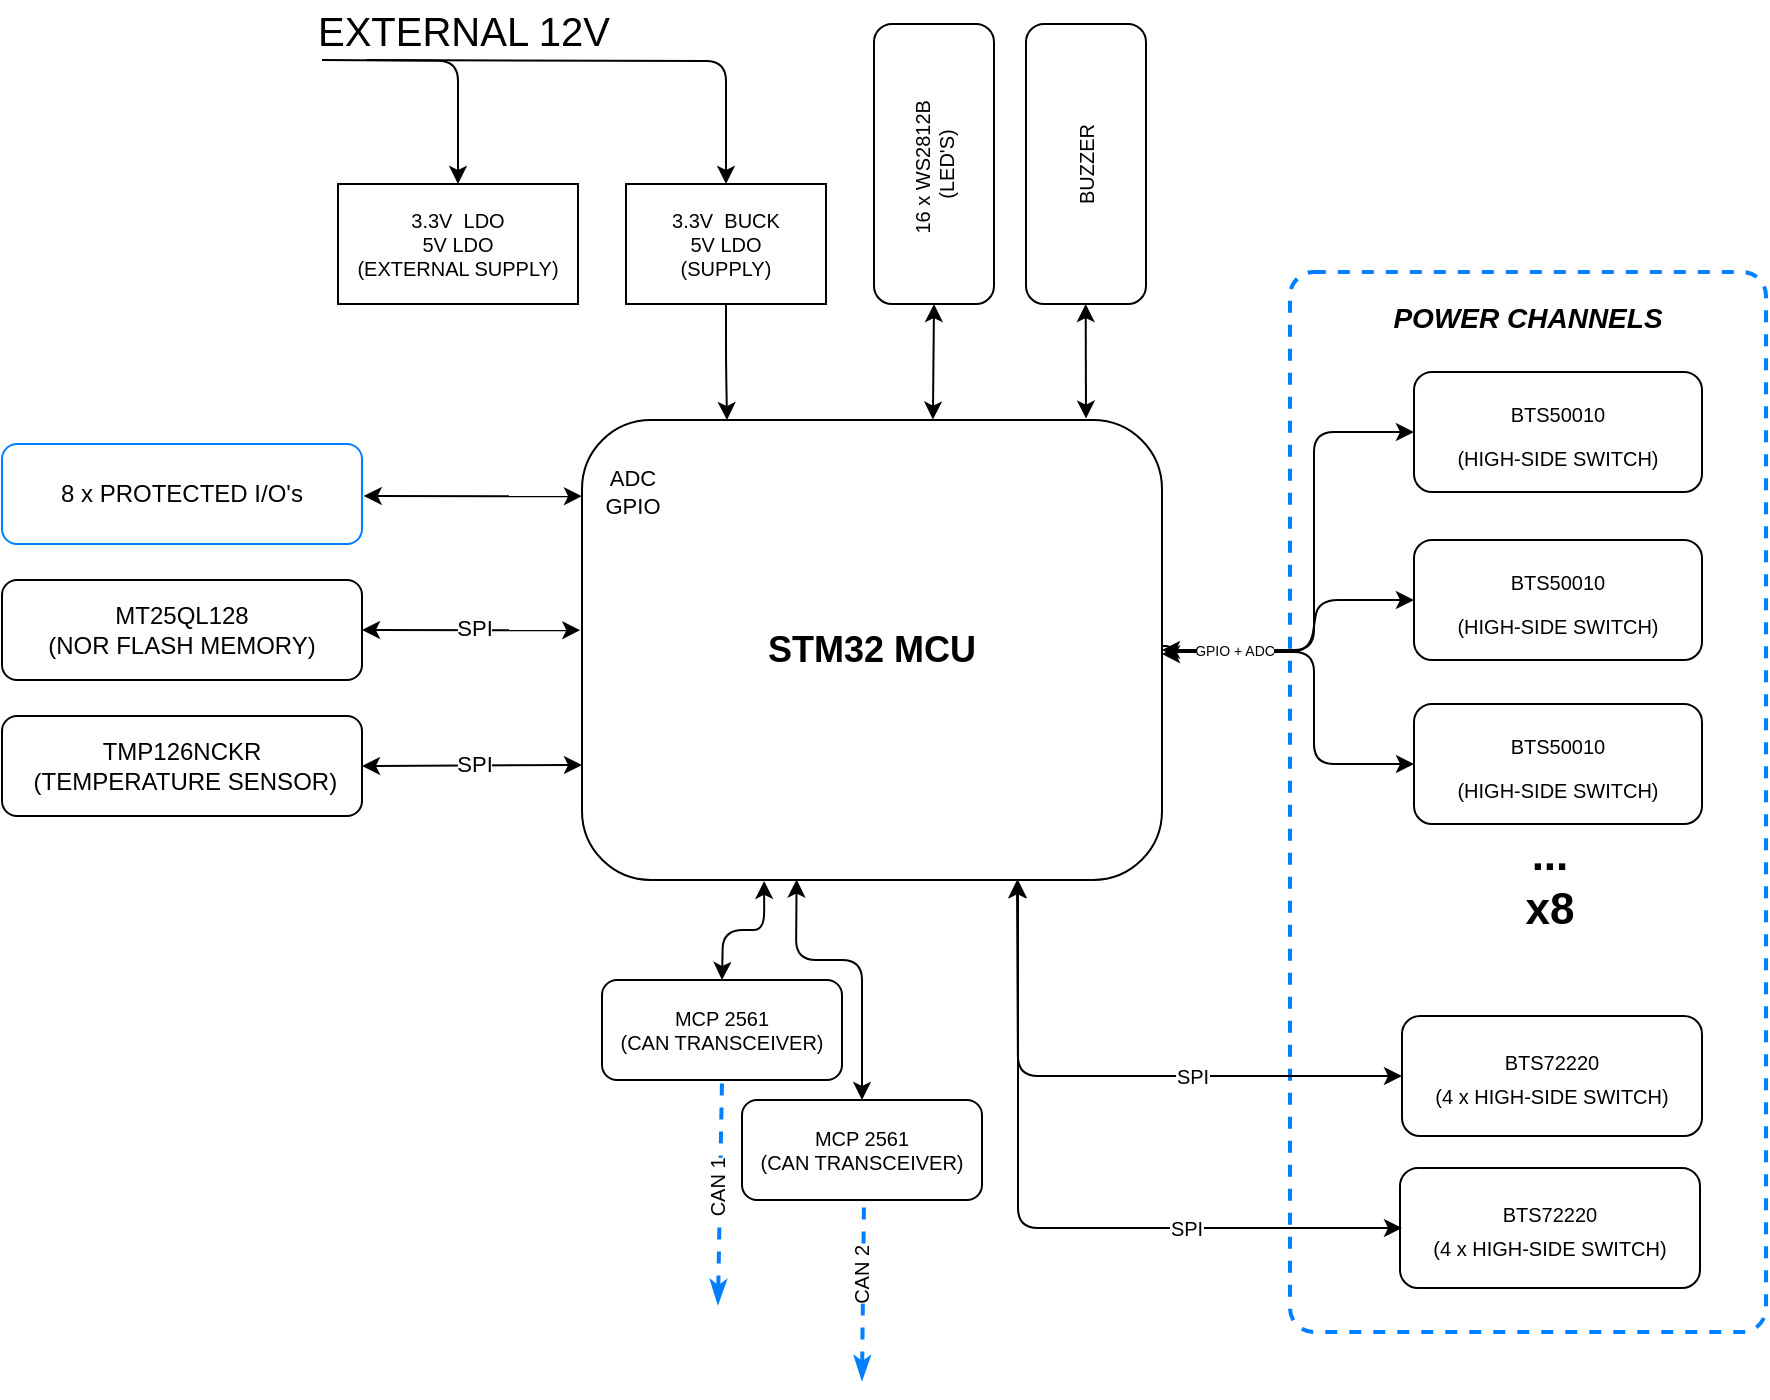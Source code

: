 <mxfile>
    <diagram id="ZdCZlQ3jKsx6WE3xu2Xo" name="Page-1">
        <mxGraphModel dx="2644" dy="1036" grid="1" gridSize="2" guides="1" tooltips="1" connect="1" arrows="1" fold="1" page="1" pageScale="1" pageWidth="1600" pageHeight="900" math="0" shadow="0">
            <root>
                <mxCell id="0"/>
                <mxCell id="1" parent="0"/>
                <mxCell id="51" value="" style="rounded=1;whiteSpace=wrap;html=1;shadow=0;glass=0;sketch=0;fontSize=8;strokeWidth=2;fillColor=none;dashed=1;strokeColor=#007FFF;perimeterSpacing=0;arcSize=5;" parent="1" vertex="1">
                    <mxGeometry x="794" y="256" width="238" height="530" as="geometry"/>
                </mxCell>
                <mxCell id="2" value="&lt;b&gt;&lt;font style=&quot;font-size: 18px;&quot;&gt;STM32 MCU&lt;/font&gt;&lt;/b&gt;" style="rounded=1;whiteSpace=wrap;html=1;" parent="1" vertex="1">
                    <mxGeometry x="440" y="330" width="290" height="230" as="geometry"/>
                </mxCell>
                <mxCell id="3" value="TMP126NCKR&lt;br&gt;&amp;nbsp;(TEMPERATURE SENSOR)" style="rounded=1;whiteSpace=wrap;html=1;" parent="1" vertex="1">
                    <mxGeometry x="150" y="478" width="180" height="50" as="geometry"/>
                </mxCell>
                <mxCell id="5" value="" style="endArrow=classic;startArrow=classic;html=1;exitX=1;exitY=0.5;exitDx=0;exitDy=0;entryX=0;entryY=0.75;entryDx=0;entryDy=0;" parent="1" source="3" target="2" edge="1">
                    <mxGeometry width="50" height="50" relative="1" as="geometry">
                        <mxPoint x="610" y="420" as="sourcePoint"/>
                        <mxPoint x="660" y="370" as="targetPoint"/>
                    </mxGeometry>
                </mxCell>
                <mxCell id="6" value="SPI" style="edgeLabel;html=1;align=center;verticalAlign=middle;resizable=0;points=[];" parent="5" vertex="1" connectable="0">
                    <mxGeometry x="-0.166" y="-1" relative="1" as="geometry">
                        <mxPoint x="10" y="-2" as="offset"/>
                    </mxGeometry>
                </mxCell>
                <mxCell id="8" value="MT25QL128&lt;br&gt;(NOR FLASH MEMORY)" style="rounded=1;whiteSpace=wrap;html=1;" parent="1" vertex="1">
                    <mxGeometry x="150" y="410" width="180" height="50" as="geometry"/>
                </mxCell>
                <mxCell id="9" value="" style="endArrow=classic;startArrow=classic;html=1;exitX=1;exitY=0.5;exitDx=0;exitDy=0;entryX=-0.003;entryY=0.457;entryDx=0;entryDy=0;entryPerimeter=0;" parent="1" source="8" target="2" edge="1">
                    <mxGeometry width="50" height="50" relative="1" as="geometry">
                        <mxPoint x="610" y="280" as="sourcePoint"/>
                        <mxPoint x="450" y="362.5" as="targetPoint"/>
                    </mxGeometry>
                </mxCell>
                <mxCell id="10" value="SPI" style="edgeLabel;html=1;align=center;verticalAlign=middle;resizable=0;points=[];" parent="9" vertex="1" connectable="0">
                    <mxGeometry x="-0.166" y="-1" relative="1" as="geometry">
                        <mxPoint x="10" y="-2" as="offset"/>
                    </mxGeometry>
                </mxCell>
                <mxCell id="25" value="MCP 2561&lt;br&gt;(CAN TRANSCEIVER)" style="rounded=1;whiteSpace=wrap;html=1;fontSize=10;" parent="1" vertex="1">
                    <mxGeometry x="450" y="610" width="120" height="50" as="geometry"/>
                </mxCell>
                <mxCell id="27" value="MCP 2561&lt;br&gt;(CAN TRANSCEIVER)" style="rounded=1;whiteSpace=wrap;html=1;fontSize=10;" parent="1" vertex="1">
                    <mxGeometry x="520" y="670" width="120" height="50" as="geometry"/>
                </mxCell>
                <mxCell id="29" value="" style="endArrow=classic;startArrow=classic;html=1;fontSize=10;entryX=0.314;entryY=1.002;entryDx=0;entryDy=0;edgeStyle=orthogonalEdgeStyle;entryPerimeter=0;" parent="1" target="2" edge="1">
                    <mxGeometry width="50" height="50" relative="1" as="geometry">
                        <mxPoint x="510" y="610" as="sourcePoint"/>
                        <mxPoint x="560" y="560" as="targetPoint"/>
                    </mxGeometry>
                </mxCell>
                <mxCell id="31" value="" style="endArrow=classic;startArrow=classic;html=1;fontSize=10;entryX=0.37;entryY=0.999;entryDx=0;entryDy=0;entryPerimeter=0;" parent="1" target="2" edge="1">
                    <mxGeometry width="50" height="50" relative="1" as="geometry">
                        <mxPoint x="580" y="670" as="sourcePoint"/>
                        <mxPoint x="548" y="562" as="targetPoint"/>
                        <Array as="points">
                            <mxPoint x="580" y="600"/>
                            <mxPoint x="547" y="600"/>
                        </Array>
                    </mxGeometry>
                </mxCell>
                <mxCell id="34" style="edgeStyle=orthogonalEdgeStyle;html=1;entryX=0.25;entryY=0;entryDx=0;entryDy=0;fontSize=10;" parent="1" source="33" target="2" edge="1">
                    <mxGeometry relative="1" as="geometry"/>
                </mxCell>
                <mxCell id="33" value="3.3V&amp;nbsp; BUCK&lt;br&gt;5V LDO&lt;br&gt;(SUPPLY)" style="rounded=0;whiteSpace=wrap;html=1;fontSize=10;" parent="1" vertex="1">
                    <mxGeometry x="462" y="212" width="100" height="60" as="geometry"/>
                </mxCell>
                <mxCell id="35" value="16 x WS2812B&amp;nbsp;&lt;br&gt;(LED'S)" style="rounded=1;whiteSpace=wrap;html=1;fontSize=10;direction=south;verticalAlign=middle;horizontal=0;" parent="1" vertex="1">
                    <mxGeometry x="586" y="132" width="60" height="140" as="geometry"/>
                </mxCell>
                <mxCell id="36" value="" style="endArrow=classic;startArrow=classic;html=1;fontSize=10;entryX=1;entryY=0.5;entryDx=0;entryDy=0;exitX=0.605;exitY=-0.001;exitDx=0;exitDy=0;exitPerimeter=0;" parent="1" source="2" target="35" edge="1">
                    <mxGeometry width="50" height="50" relative="1" as="geometry">
                        <mxPoint x="604" y="330" as="sourcePoint"/>
                        <mxPoint x="654" y="280" as="targetPoint"/>
                    </mxGeometry>
                </mxCell>
                <mxCell id="38" value="BUZZER" style="rounded=1;whiteSpace=wrap;html=1;fontSize=10;direction=south;verticalAlign=middle;horizontal=0;" parent="1" vertex="1">
                    <mxGeometry x="662" y="132" width="60" height="140" as="geometry"/>
                </mxCell>
                <mxCell id="39" value="" style="endArrow=classic;startArrow=classic;html=1;fontSize=10;entryX=1;entryY=0.5;entryDx=0;entryDy=0;exitX=0.869;exitY=-0.003;exitDx=0;exitDy=0;exitPerimeter=0;" parent="1" source="2" edge="1">
                    <mxGeometry width="50" height="50" relative="1" as="geometry">
                        <mxPoint x="691.58" y="327.47" as="sourcePoint"/>
                        <mxPoint x="691.84" y="272.0" as="targetPoint"/>
                    </mxGeometry>
                </mxCell>
                <mxCell id="40" value="" style="endArrow=none;dashed=1;html=1;strokeWidth=2;fontSize=10;entryX=0.5;entryY=1;entryDx=0;entryDy=0;startArrow=classicThin;startFill=1;strokeColor=#007FFF;" parent="1" target="25" edge="1">
                    <mxGeometry width="50" height="50" relative="1" as="geometry">
                        <mxPoint x="508" y="772" as="sourcePoint"/>
                        <mxPoint x="606" y="520" as="targetPoint"/>
                    </mxGeometry>
                </mxCell>
                <mxCell id="41" value="CAN 1" style="edgeLabel;html=1;align=center;verticalAlign=middle;resizable=0;points=[];fontSize=10;rotation=270;" parent="40" vertex="1" connectable="0">
                    <mxGeometry x="-0.473" y="5" relative="1" as="geometry">
                        <mxPoint x="4" y="-28" as="offset"/>
                    </mxGeometry>
                </mxCell>
                <mxCell id="42" value="" style="endArrow=none;dashed=1;html=1;strokeWidth=2;fontSize=10;entryX=0.5;entryY=1;entryDx=0;entryDy=0;startArrow=classicThin;startFill=1;strokeColor=#007FFF;" parent="1" edge="1">
                    <mxGeometry width="50" height="50" relative="1" as="geometry">
                        <mxPoint x="580" y="810" as="sourcePoint"/>
                        <mxPoint x="581" y="720.0" as="targetPoint"/>
                    </mxGeometry>
                </mxCell>
                <mxCell id="43" value="CAN 2" style="edgeLabel;html=1;align=center;verticalAlign=middle;resizable=0;points=[];fontSize=10;rotation=270;" parent="42" vertex="1" connectable="0">
                    <mxGeometry x="-0.473" y="5" relative="1" as="geometry">
                        <mxPoint x="4" y="-28" as="offset"/>
                    </mxGeometry>
                </mxCell>
                <mxCell id="44" value="&lt;font style=&quot;font-size: 10px;&quot;&gt;BTS50010&lt;br&gt;(HIGH-SIDE SWITCH)&lt;/font&gt;" style="rounded=1;whiteSpace=wrap;html=1;fontSize=18;" parent="1" vertex="1">
                    <mxGeometry x="856" y="306" width="144" height="60" as="geometry"/>
                </mxCell>
                <mxCell id="45" value="" style="endArrow=classic;startArrow=classic;html=1;fontSize=10;entryX=0;entryY=0.5;entryDx=0;entryDy=0;exitX=1;exitY=0.5;exitDx=0;exitDy=0;" parent="1" source="2" target="44" edge="1">
                    <mxGeometry width="50" height="50" relative="1" as="geometry">
                        <mxPoint x="704" y="434" as="sourcePoint"/>
                        <mxPoint x="754" y="384" as="targetPoint"/>
                        <Array as="points">
                            <mxPoint x="806" y="445"/>
                            <mxPoint x="806" y="336"/>
                        </Array>
                    </mxGeometry>
                </mxCell>
                <mxCell id="47" value="&lt;font style=&quot;font-size: 10px;&quot;&gt;BTS50010&lt;br&gt;(HIGH-SIDE SWITCH)&lt;/font&gt;" style="rounded=1;whiteSpace=wrap;html=1;fontSize=18;" parent="1" vertex="1">
                    <mxGeometry x="856" y="390" width="144" height="60" as="geometry"/>
                </mxCell>
                <mxCell id="48" value="&lt;font style=&quot;font-size: 10px;&quot;&gt;BTS50010&lt;br&gt;(HIGH-SIDE SWITCH)&lt;/font&gt;" style="rounded=1;whiteSpace=wrap;html=1;fontSize=18;" parent="1" vertex="1">
                    <mxGeometry x="856" y="472" width="144" height="60" as="geometry"/>
                </mxCell>
                <mxCell id="49" value="" style="endArrow=classic;startArrow=none;html=1;fontSize=10;entryX=0;entryY=0.5;entryDx=0;entryDy=0;startFill=0;" parent="1" target="47" edge="1">
                    <mxGeometry width="50" height="50" relative="1" as="geometry">
                        <mxPoint x="734" y="446" as="sourcePoint"/>
                        <mxPoint x="858" y="338" as="targetPoint"/>
                        <Array as="points">
                            <mxPoint x="736" y="446"/>
                            <mxPoint x="804" y="446"/>
                            <mxPoint x="808" y="420"/>
                        </Array>
                    </mxGeometry>
                </mxCell>
                <mxCell id="50" value="&lt;font style=&quot;font-size: 7px;&quot;&gt;GPIO + ADC&lt;/font&gt;" style="endArrow=classic;startArrow=none;html=1;fontSize=10;entryX=0;entryY=0.5;entryDx=0;entryDy=0;startFill=0;" parent="1" target="48" edge="1">
                    <mxGeometry x="-0.64" y="2" width="50" height="50" relative="1" as="geometry">
                        <mxPoint x="734" y="446" as="sourcePoint"/>
                        <mxPoint x="856" y="420" as="targetPoint"/>
                        <Array as="points">
                            <mxPoint x="806" y="446"/>
                            <mxPoint x="806" y="502"/>
                        </Array>
                        <mxPoint as="offset"/>
                    </mxGeometry>
                </mxCell>
                <mxCell id="52" value="&lt;span style=&quot;font-size: 14px;&quot;&gt;&lt;b&gt;&lt;i&gt;POWER CHANNELS&lt;/i&gt;&lt;/b&gt;&lt;/span&gt;" style="text;html=1;strokeColor=none;fillColor=none;align=center;verticalAlign=middle;whiteSpace=wrap;rounded=0;fontSize=10;" parent="1" vertex="1">
                    <mxGeometry x="822" y="264" width="182" height="30" as="geometry"/>
                </mxCell>
                <mxCell id="53" value="&lt;font style=&quot;font-size: 22px;&quot; color=&quot;#000100&quot;&gt;&lt;b&gt;...&lt;br&gt;x8&lt;/b&gt;&lt;br&gt;&lt;/font&gt;" style="text;html=1;strokeColor=none;fillColor=none;align=center;verticalAlign=middle;whiteSpace=wrap;rounded=0;fontSize=11;" parent="1" vertex="1">
                    <mxGeometry x="884" y="546" width="80" height="30" as="geometry"/>
                </mxCell>
                <mxCell id="56" value="&lt;font style=&quot;font-size: 10px;&quot; color=&quot;#000000&quot;&gt;BTS72220&lt;br&gt;(4 x HIGH-SIDE SWITCH)&lt;br&gt;&lt;/font&gt;" style="rounded=1;whiteSpace=wrap;html=1;fontSize=14;fontColor=#007FFF;" parent="1" vertex="1">
                    <mxGeometry x="850" y="628" width="150" height="60" as="geometry"/>
                </mxCell>
                <mxCell id="57" value="&lt;font style=&quot;font-size: 10px;&quot; color=&quot;#000000&quot;&gt;BTS72220&lt;br&gt;(4 x HIGH-SIDE SWITCH)&lt;br&gt;&lt;/font&gt;" style="rounded=1;whiteSpace=wrap;html=1;fontSize=14;fontColor=#007FFF;" parent="1" vertex="1">
                    <mxGeometry x="849" y="704" width="150" height="60" as="geometry"/>
                </mxCell>
                <mxCell id="59" value="" style="endArrow=classic;startArrow=classic;html=1;fontSize=10;entryX=0.75;entryY=1;entryDx=0;entryDy=0;exitX=0;exitY=0.5;exitDx=0;exitDy=0;" parent="1" source="56" target="2" edge="1">
                    <mxGeometry width="50" height="50" relative="1" as="geometry">
                        <mxPoint x="705" y="710.23" as="sourcePoint"/>
                        <mxPoint x="672.3" y="600" as="targetPoint"/>
                        <Array as="points">
                            <mxPoint x="658" y="658"/>
                        </Array>
                    </mxGeometry>
                </mxCell>
                <mxCell id="63" value="SPI" style="edgeLabel;html=1;align=center;verticalAlign=middle;resizable=0;points=[];fontSize=10;fontColor=#000000;" parent="59" vertex="1" connectable="0">
                    <mxGeometry x="-0.272" relative="1" as="geometry">
                        <mxPoint as="offset"/>
                    </mxGeometry>
                </mxCell>
                <mxCell id="60" value="" style="endArrow=classic;startArrow=classic;html=1;fontSize=10;exitX=0;exitY=0.5;exitDx=0;exitDy=0;" parent="1" edge="1">
                    <mxGeometry width="50" height="50" relative="1" as="geometry">
                        <mxPoint x="850" y="734" as="sourcePoint"/>
                        <mxPoint x="658" y="560" as="targetPoint"/>
                        <Array as="points">
                            <mxPoint x="658" y="734"/>
                        </Array>
                    </mxGeometry>
                </mxCell>
                <mxCell id="61" value="SPI" style="edgeLabel;html=1;align=center;verticalAlign=middle;resizable=0;points=[];fontSize=10;fontColor=#000000;" parent="60" vertex="1" connectable="0">
                    <mxGeometry x="0.187" y="2" relative="1" as="geometry">
                        <mxPoint x="86" y="25" as="offset"/>
                    </mxGeometry>
                </mxCell>
                <mxCell id="65" value="8 x PROTECTED I/O's" style="rounded=1;whiteSpace=wrap;html=1;strokeColor=#007FFF;" parent="1" vertex="1">
                    <mxGeometry x="150" y="342" width="180" height="50" as="geometry"/>
                </mxCell>
                <mxCell id="66" value="" style="endArrow=classic;startArrow=classic;html=1;exitX=1;exitY=0.5;exitDx=0;exitDy=0;entryX=-0.003;entryY=0.457;entryDx=0;entryDy=0;entryPerimeter=0;" parent="1" edge="1">
                    <mxGeometry width="50" height="50" relative="1" as="geometry">
                        <mxPoint x="330.87" y="368" as="sourcePoint"/>
                        <mxPoint x="440.0" y="368.11" as="targetPoint"/>
                    </mxGeometry>
                </mxCell>
                <mxCell id="67" value="ADC&lt;br&gt;GPIO" style="edgeLabel;html=1;align=center;verticalAlign=middle;resizable=0;points=[];" parent="66" vertex="1" connectable="0">
                    <mxGeometry x="-0.166" y="-1" relative="1" as="geometry">
                        <mxPoint x="88" y="-3" as="offset"/>
                    </mxGeometry>
                </mxCell>
                <mxCell id="69" value="3.3V&amp;nbsp; LDO&lt;br&gt;5V LDO&lt;br&gt;(EXTERNAL SUPPLY)" style="rounded=0;whiteSpace=wrap;html=1;fontSize=10;" vertex="1" parent="1">
                    <mxGeometry x="318" y="212" width="120" height="60" as="geometry"/>
                </mxCell>
                <mxCell id="71" style="edgeStyle=none;html=1;" edge="1" parent="1" source="2" target="2">
                    <mxGeometry relative="1" as="geometry"/>
                </mxCell>
                <mxCell id="76" value="" style="endArrow=classic;html=1;fontSize=20;entryX=0.5;entryY=0;entryDx=0;entryDy=0;edgeStyle=orthogonalEdgeStyle;" edge="1" parent="1" target="69">
                    <mxGeometry width="50" height="50" relative="1" as="geometry">
                        <mxPoint x="310" y="150" as="sourcePoint"/>
                        <mxPoint x="540" y="252" as="targetPoint"/>
                    </mxGeometry>
                </mxCell>
                <mxCell id="77" value="" style="endArrow=classic;html=1;fontSize=20;entryX=0.5;entryY=0;entryDx=0;entryDy=0;edgeStyle=orthogonalEdgeStyle;" edge="1" parent="1" target="33">
                    <mxGeometry width="50" height="50" relative="1" as="geometry">
                        <mxPoint x="332" y="150" as="sourcePoint"/>
                        <mxPoint x="512" y="212" as="targetPoint"/>
                    </mxGeometry>
                </mxCell>
                <mxCell id="78" value="EXTERNAL 12V" style="text;html=1;strokeColor=none;fillColor=none;align=center;verticalAlign=middle;whiteSpace=wrap;rounded=0;fontSize=20;" vertex="1" parent="1">
                    <mxGeometry x="284" y="120" width="194" height="30" as="geometry"/>
                </mxCell>
            </root>
        </mxGraphModel>
    </diagram>
</mxfile>
